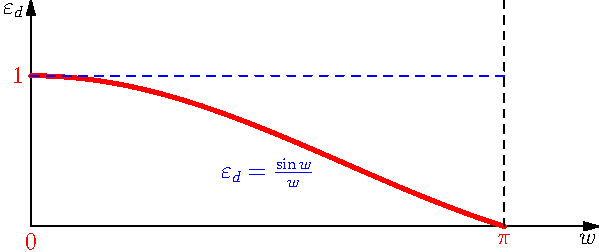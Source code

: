 import graph;
size(300,0);

real f(real x) 
{ 
   if (x<1.0e-13)
      return 1.0;
   else
      return sin(x)/x;
}

xaxis("$w$", 0, 1.2*pi, Arrow);
yaxis("$\varepsilon_d$", 0,1.5, Arrow);

draw(graph(f,0.0,pi), red+linewidth(2));
draw((pi,0)--(pi,1.5), dashed);
draw((0,1)--(pi,1), blue+dashed);

label("$\pi$", (pi,0), S, red);
label("$1$", (0,1), W, red);
label("$0$", (0,0), S, red);
label("$\varepsilon_d = \frac{\sin w}{w}$", (0.5*pi,0.5), S, blue);

//label("$f(x)$", (1.00,f(1.00)), NW, red);
//label("$u(x,t)$", (3.5,u(3.5)), NE, blue);
